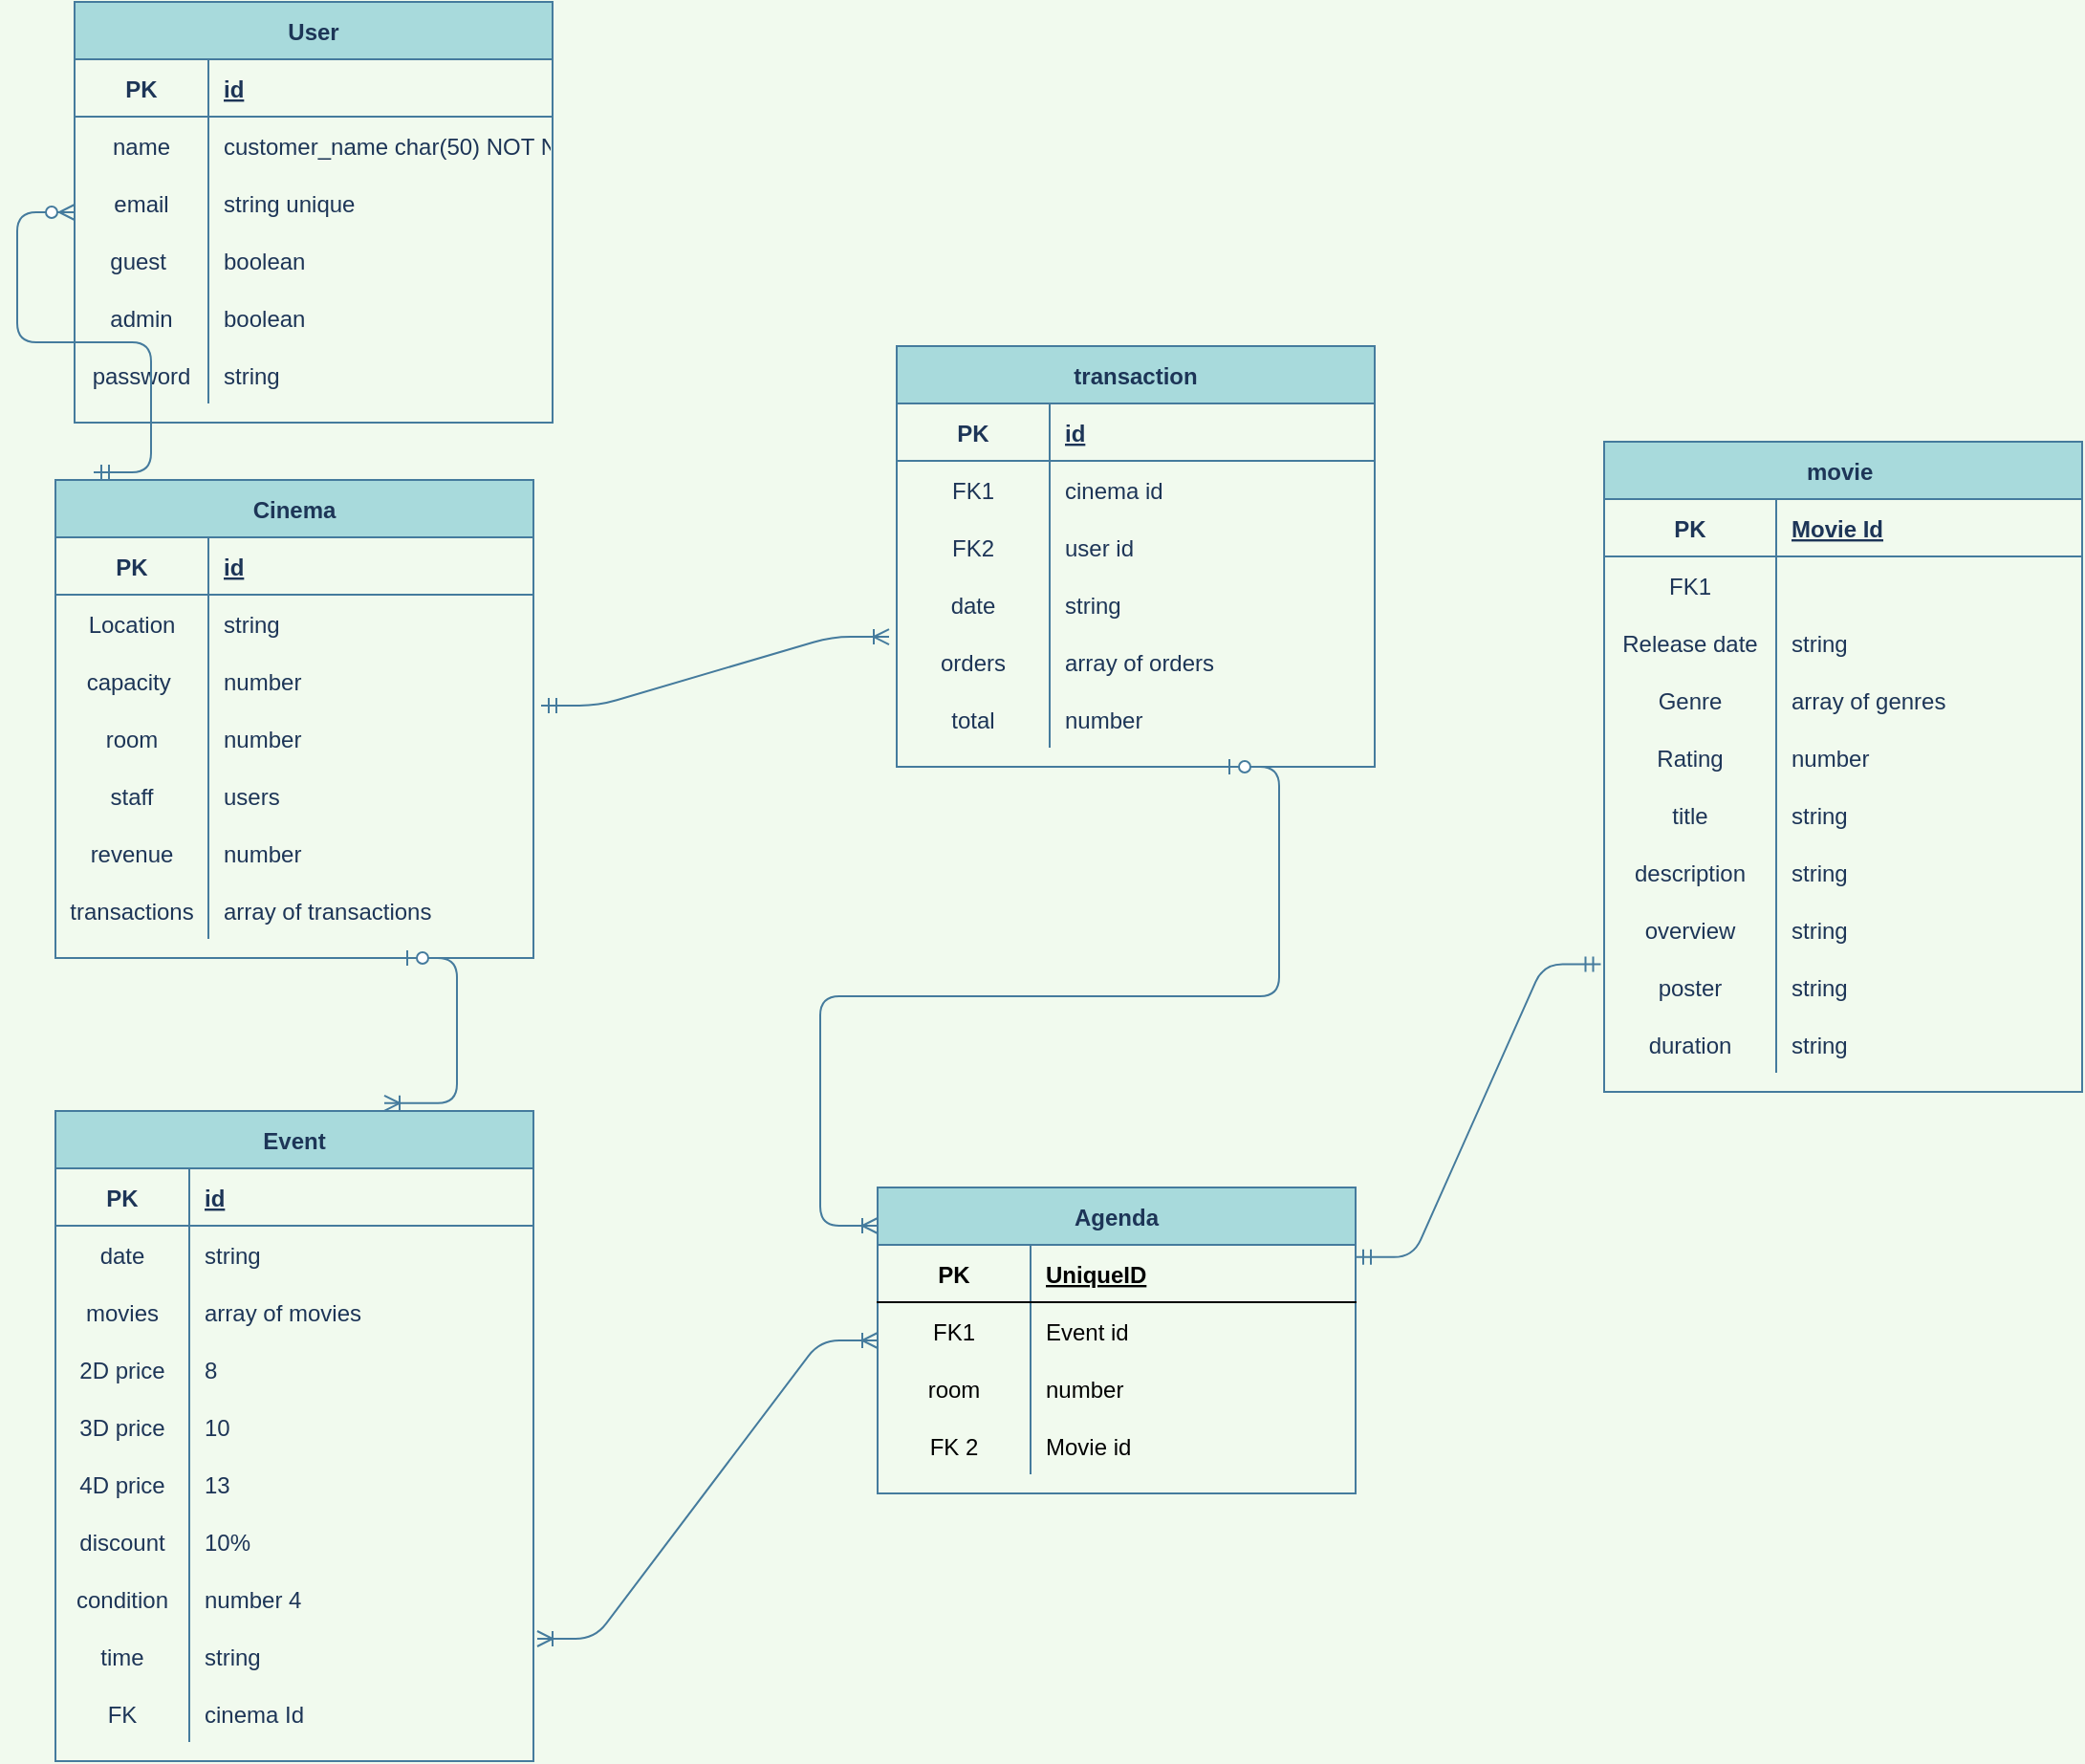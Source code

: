 <mxfile version="15.2.7" type="github" pages="2">
  <diagram id="R2lEEEUBdFMjLlhIrx00" name="Page-1">
    <mxGraphModel dx="932" dy="702" grid="1" gridSize="10" guides="1" tooltips="1" connect="1" arrows="1" fold="1" page="1" pageScale="1" pageWidth="1169" pageHeight="827" background="#F1FAEE" math="0" shadow="0" extFonts="Permanent Marker^https://fonts.googleapis.com/css?family=Permanent+Marker">
      <root>
        <mxCell id="0" />
        <mxCell id="1" parent="0" />
        <mxCell id="C-vyLk0tnHw3VtMMgP7b-2" value="movie " style="shape=table;startSize=30;container=1;collapsible=1;childLayout=tableLayout;fixedRows=1;rowLines=0;fontStyle=1;align=center;resizeLast=1;fillColor=#A8DADC;strokeColor=#457B9D;fontColor=#1D3557;" parent="1" vertex="1">
          <mxGeometry x="880" y="280" width="250" height="340" as="geometry" />
        </mxCell>
        <mxCell id="C-vyLk0tnHw3VtMMgP7b-3" value="" style="shape=partialRectangle;collapsible=0;dropTarget=0;pointerEvents=0;fillColor=none;points=[[0,0.5],[1,0.5]];portConstraint=eastwest;top=0;left=0;right=0;bottom=1;strokeColor=#457B9D;fontColor=#1D3557;" parent="C-vyLk0tnHw3VtMMgP7b-2" vertex="1">
          <mxGeometry y="30" width="250" height="30" as="geometry" />
        </mxCell>
        <mxCell id="C-vyLk0tnHw3VtMMgP7b-4" value="PK" style="shape=partialRectangle;overflow=hidden;connectable=0;fillColor=none;top=0;left=0;bottom=0;right=0;fontStyle=1;strokeColor=#457B9D;fontColor=#1D3557;" parent="C-vyLk0tnHw3VtMMgP7b-3" vertex="1">
          <mxGeometry width="90" height="30" as="geometry" />
        </mxCell>
        <mxCell id="C-vyLk0tnHw3VtMMgP7b-5" value="Movie Id" style="shape=partialRectangle;overflow=hidden;connectable=0;fillColor=none;top=0;left=0;bottom=0;right=0;align=left;spacingLeft=6;fontStyle=5;strokeColor=#457B9D;fontColor=#1D3557;" parent="C-vyLk0tnHw3VtMMgP7b-3" vertex="1">
          <mxGeometry x="90" width="160" height="30" as="geometry" />
        </mxCell>
        <mxCell id="C-vyLk0tnHw3VtMMgP7b-6" value="" style="shape=partialRectangle;collapsible=0;dropTarget=0;pointerEvents=0;fillColor=none;points=[[0,0.5],[1,0.5]];portConstraint=eastwest;top=0;left=0;right=0;bottom=0;strokeColor=#457B9D;fontColor=#1D3557;" parent="C-vyLk0tnHw3VtMMgP7b-2" vertex="1">
          <mxGeometry y="60" width="250" height="30" as="geometry" />
        </mxCell>
        <mxCell id="C-vyLk0tnHw3VtMMgP7b-7" value="FK1" style="shape=partialRectangle;overflow=hidden;connectable=0;fillColor=none;top=0;left=0;bottom=0;right=0;strokeColor=#457B9D;fontColor=#1D3557;" parent="C-vyLk0tnHw3VtMMgP7b-6" vertex="1">
          <mxGeometry width="90" height="30" as="geometry" />
        </mxCell>
        <mxCell id="C-vyLk0tnHw3VtMMgP7b-8" value="" style="shape=partialRectangle;overflow=hidden;connectable=0;fillColor=none;top=0;left=0;bottom=0;right=0;align=left;spacingLeft=6;strokeColor=#457B9D;fontColor=#1D3557;" parent="C-vyLk0tnHw3VtMMgP7b-6" vertex="1">
          <mxGeometry x="90" width="160" height="30" as="geometry" />
        </mxCell>
        <mxCell id="C-vyLk0tnHw3VtMMgP7b-9" value="" style="shape=partialRectangle;collapsible=0;dropTarget=0;pointerEvents=0;fillColor=none;points=[[0,0.5],[1,0.5]];portConstraint=eastwest;top=0;left=0;right=0;bottom=0;strokeColor=#457B9D;fontColor=#1D3557;" parent="C-vyLk0tnHw3VtMMgP7b-2" vertex="1">
          <mxGeometry y="90" width="250" height="30" as="geometry" />
        </mxCell>
        <mxCell id="C-vyLk0tnHw3VtMMgP7b-10" value="Release date" style="shape=partialRectangle;overflow=hidden;connectable=0;fillColor=none;top=0;left=0;bottom=0;right=0;strokeColor=#457B9D;fontColor=#1D3557;" parent="C-vyLk0tnHw3VtMMgP7b-9" vertex="1">
          <mxGeometry width="90" height="30" as="geometry" />
        </mxCell>
        <mxCell id="C-vyLk0tnHw3VtMMgP7b-11" value="string " style="shape=partialRectangle;overflow=hidden;connectable=0;fillColor=none;top=0;left=0;bottom=0;right=0;align=left;spacingLeft=6;strokeColor=#457B9D;fontColor=#1D3557;" parent="C-vyLk0tnHw3VtMMgP7b-9" vertex="1">
          <mxGeometry x="90" width="160" height="30" as="geometry" />
        </mxCell>
        <mxCell id="KycW4tC0qBG2q9IRIVnm-11" value="" style="shape=partialRectangle;collapsible=0;dropTarget=0;pointerEvents=0;fillColor=none;points=[[0,0.5],[1,0.5]];portConstraint=eastwest;top=0;left=0;right=0;bottom=0;strokeColor=#457B9D;fontColor=#1D3557;" parent="C-vyLk0tnHw3VtMMgP7b-2" vertex="1">
          <mxGeometry y="120" width="250" height="30" as="geometry" />
        </mxCell>
        <mxCell id="KycW4tC0qBG2q9IRIVnm-12" value="Genre" style="shape=partialRectangle;overflow=hidden;connectable=0;fillColor=none;top=0;left=0;bottom=0;right=0;strokeColor=#457B9D;fontColor=#1D3557;" parent="KycW4tC0qBG2q9IRIVnm-11" vertex="1">
          <mxGeometry width="90" height="30" as="geometry" />
        </mxCell>
        <mxCell id="KycW4tC0qBG2q9IRIVnm-13" value="array of genres" style="shape=partialRectangle;overflow=hidden;connectable=0;fillColor=none;top=0;left=0;bottom=0;right=0;align=left;spacingLeft=6;strokeColor=#457B9D;fontColor=#1D3557;" parent="KycW4tC0qBG2q9IRIVnm-11" vertex="1">
          <mxGeometry x="90" width="160" height="30" as="geometry" />
        </mxCell>
        <mxCell id="KycW4tC0qBG2q9IRIVnm-27" value="" style="shape=partialRectangle;collapsible=0;dropTarget=0;pointerEvents=0;fillColor=none;points=[[0,0.5],[1,0.5]];portConstraint=eastwest;top=0;left=0;right=0;bottom=0;strokeColor=#457B9D;fontColor=#1D3557;" parent="C-vyLk0tnHw3VtMMgP7b-2" vertex="1">
          <mxGeometry y="150" width="250" height="30" as="geometry" />
        </mxCell>
        <mxCell id="KycW4tC0qBG2q9IRIVnm-28" value="Rating" style="shape=partialRectangle;overflow=hidden;connectable=0;fillColor=none;top=0;left=0;bottom=0;right=0;strokeColor=#457B9D;fontColor=#1D3557;" parent="KycW4tC0qBG2q9IRIVnm-27" vertex="1">
          <mxGeometry width="90" height="30" as="geometry" />
        </mxCell>
        <mxCell id="KycW4tC0qBG2q9IRIVnm-29" value="number" style="shape=partialRectangle;overflow=hidden;connectable=0;fillColor=none;top=0;left=0;bottom=0;right=0;align=left;spacingLeft=6;strokeColor=#457B9D;fontColor=#1D3557;" parent="KycW4tC0qBG2q9IRIVnm-27" vertex="1">
          <mxGeometry x="90" width="160" height="30" as="geometry" />
        </mxCell>
        <mxCell id="KycW4tC0qBG2q9IRIVnm-30" value="" style="shape=partialRectangle;collapsible=0;dropTarget=0;pointerEvents=0;fillColor=none;points=[[0,0.5],[1,0.5]];portConstraint=eastwest;top=0;left=0;right=0;bottom=0;strokeColor=#457B9D;fontColor=#1D3557;" parent="C-vyLk0tnHw3VtMMgP7b-2" vertex="1">
          <mxGeometry y="180" width="250" height="30" as="geometry" />
        </mxCell>
        <mxCell id="KycW4tC0qBG2q9IRIVnm-31" value="title" style="shape=partialRectangle;overflow=hidden;connectable=0;fillColor=none;top=0;left=0;bottom=0;right=0;strokeColor=#457B9D;fontColor=#1D3557;" parent="KycW4tC0qBG2q9IRIVnm-30" vertex="1">
          <mxGeometry width="90" height="30" as="geometry" />
        </mxCell>
        <mxCell id="KycW4tC0qBG2q9IRIVnm-32" value="string" style="shape=partialRectangle;overflow=hidden;connectable=0;fillColor=none;top=0;left=0;bottom=0;right=0;align=left;spacingLeft=6;strokeColor=#457B9D;fontColor=#1D3557;" parent="KycW4tC0qBG2q9IRIVnm-30" vertex="1">
          <mxGeometry x="90" width="160" height="30" as="geometry" />
        </mxCell>
        <mxCell id="KycW4tC0qBG2q9IRIVnm-33" value="" style="shape=partialRectangle;collapsible=0;dropTarget=0;pointerEvents=0;fillColor=none;points=[[0,0.5],[1,0.5]];portConstraint=eastwest;top=0;left=0;right=0;bottom=0;strokeColor=#457B9D;fontColor=#1D3557;" parent="C-vyLk0tnHw3VtMMgP7b-2" vertex="1">
          <mxGeometry y="210" width="250" height="30" as="geometry" />
        </mxCell>
        <mxCell id="KycW4tC0qBG2q9IRIVnm-34" value="description" style="shape=partialRectangle;overflow=hidden;connectable=0;fillColor=none;top=0;left=0;bottom=0;right=0;strokeColor=#457B9D;fontColor=#1D3557;" parent="KycW4tC0qBG2q9IRIVnm-33" vertex="1">
          <mxGeometry width="90" height="30" as="geometry" />
        </mxCell>
        <mxCell id="KycW4tC0qBG2q9IRIVnm-35" value="string" style="shape=partialRectangle;overflow=hidden;connectable=0;fillColor=none;top=0;left=0;bottom=0;right=0;align=left;spacingLeft=6;strokeColor=#457B9D;fontColor=#1D3557;" parent="KycW4tC0qBG2q9IRIVnm-33" vertex="1">
          <mxGeometry x="90" width="160" height="30" as="geometry" />
        </mxCell>
        <mxCell id="KycW4tC0qBG2q9IRIVnm-36" value="" style="shape=partialRectangle;collapsible=0;dropTarget=0;pointerEvents=0;fillColor=none;points=[[0,0.5],[1,0.5]];portConstraint=eastwest;top=0;left=0;right=0;bottom=0;strokeColor=#457B9D;fontColor=#1D3557;" parent="C-vyLk0tnHw3VtMMgP7b-2" vertex="1">
          <mxGeometry y="240" width="250" height="30" as="geometry" />
        </mxCell>
        <mxCell id="KycW4tC0qBG2q9IRIVnm-37" value="overview" style="shape=partialRectangle;overflow=hidden;connectable=0;fillColor=none;top=0;left=0;bottom=0;right=0;strokeColor=#457B9D;fontColor=#1D3557;" parent="KycW4tC0qBG2q9IRIVnm-36" vertex="1">
          <mxGeometry width="90" height="30" as="geometry" />
        </mxCell>
        <mxCell id="KycW4tC0qBG2q9IRIVnm-38" value="string" style="shape=partialRectangle;overflow=hidden;connectable=0;fillColor=none;top=0;left=0;bottom=0;right=0;align=left;spacingLeft=6;strokeColor=#457B9D;fontColor=#1D3557;" parent="KycW4tC0qBG2q9IRIVnm-36" vertex="1">
          <mxGeometry x="90" width="160" height="30" as="geometry" />
        </mxCell>
        <mxCell id="KycW4tC0qBG2q9IRIVnm-39" value="" style="shape=partialRectangle;collapsible=0;dropTarget=0;pointerEvents=0;fillColor=none;points=[[0,0.5],[1,0.5]];portConstraint=eastwest;top=0;left=0;right=0;bottom=0;strokeColor=#457B9D;fontColor=#1D3557;" parent="C-vyLk0tnHw3VtMMgP7b-2" vertex="1">
          <mxGeometry y="270" width="250" height="30" as="geometry" />
        </mxCell>
        <mxCell id="KycW4tC0qBG2q9IRIVnm-40" value="poster" style="shape=partialRectangle;overflow=hidden;connectable=0;fillColor=none;top=0;left=0;bottom=0;right=0;strokeColor=#457B9D;fontColor=#1D3557;" parent="KycW4tC0qBG2q9IRIVnm-39" vertex="1">
          <mxGeometry width="90" height="30" as="geometry" />
        </mxCell>
        <mxCell id="KycW4tC0qBG2q9IRIVnm-41" value="string" style="shape=partialRectangle;overflow=hidden;connectable=0;fillColor=none;top=0;left=0;bottom=0;right=0;align=left;spacingLeft=6;strokeColor=#457B9D;fontColor=#1D3557;" parent="KycW4tC0qBG2q9IRIVnm-39" vertex="1">
          <mxGeometry x="90" width="160" height="30" as="geometry" />
        </mxCell>
        <mxCell id="KycW4tC0qBG2q9IRIVnm-101" value="" style="shape=partialRectangle;collapsible=0;dropTarget=0;pointerEvents=0;fillColor=none;points=[[0,0.5],[1,0.5]];portConstraint=eastwest;top=0;left=0;right=0;bottom=0;strokeColor=#457B9D;fontColor=#1D3557;" parent="C-vyLk0tnHw3VtMMgP7b-2" vertex="1">
          <mxGeometry y="300" width="250" height="30" as="geometry" />
        </mxCell>
        <mxCell id="KycW4tC0qBG2q9IRIVnm-102" value="duration" style="shape=partialRectangle;overflow=hidden;connectable=0;fillColor=none;top=0;left=0;bottom=0;right=0;strokeColor=#457B9D;fontColor=#1D3557;" parent="KycW4tC0qBG2q9IRIVnm-101" vertex="1">
          <mxGeometry width="90" height="30" as="geometry" />
        </mxCell>
        <mxCell id="KycW4tC0qBG2q9IRIVnm-103" value="string" style="shape=partialRectangle;overflow=hidden;connectable=0;fillColor=none;top=0;left=0;bottom=0;right=0;align=left;spacingLeft=6;strokeColor=#457B9D;fontColor=#1D3557;" parent="KycW4tC0qBG2q9IRIVnm-101" vertex="1">
          <mxGeometry x="90" width="160" height="30" as="geometry" />
        </mxCell>
        <mxCell id="C-vyLk0tnHw3VtMMgP7b-13" value="transaction" style="shape=table;startSize=30;container=1;collapsible=1;childLayout=tableLayout;fixedRows=1;rowLines=0;fontStyle=1;align=center;resizeLast=1;fillColor=#A8DADC;strokeColor=#457B9D;fontColor=#1D3557;" parent="1" vertex="1">
          <mxGeometry x="510" y="230" width="250" height="220" as="geometry" />
        </mxCell>
        <mxCell id="C-vyLk0tnHw3VtMMgP7b-14" value="" style="shape=partialRectangle;collapsible=0;dropTarget=0;pointerEvents=0;fillColor=none;points=[[0,0.5],[1,0.5]];portConstraint=eastwest;top=0;left=0;right=0;bottom=1;strokeColor=#457B9D;fontColor=#1D3557;" parent="C-vyLk0tnHw3VtMMgP7b-13" vertex="1">
          <mxGeometry y="30" width="250" height="30" as="geometry" />
        </mxCell>
        <mxCell id="C-vyLk0tnHw3VtMMgP7b-15" value="PK" style="shape=partialRectangle;overflow=hidden;connectable=0;fillColor=none;top=0;left=0;bottom=0;right=0;fontStyle=1;strokeColor=#457B9D;fontColor=#1D3557;" parent="C-vyLk0tnHw3VtMMgP7b-14" vertex="1">
          <mxGeometry width="80" height="30" as="geometry" />
        </mxCell>
        <mxCell id="C-vyLk0tnHw3VtMMgP7b-16" value="id" style="shape=partialRectangle;overflow=hidden;connectable=0;fillColor=none;top=0;left=0;bottom=0;right=0;align=left;spacingLeft=6;fontStyle=5;strokeColor=#457B9D;fontColor=#1D3557;" parent="C-vyLk0tnHw3VtMMgP7b-14" vertex="1">
          <mxGeometry x="80" width="170" height="30" as="geometry" />
        </mxCell>
        <mxCell id="C-vyLk0tnHw3VtMMgP7b-17" value="" style="shape=partialRectangle;collapsible=0;dropTarget=0;pointerEvents=0;fillColor=none;points=[[0,0.5],[1,0.5]];portConstraint=eastwest;top=0;left=0;right=0;bottom=0;strokeColor=#457B9D;fontColor=#1D3557;" parent="C-vyLk0tnHw3VtMMgP7b-13" vertex="1">
          <mxGeometry y="60" width="250" height="30" as="geometry" />
        </mxCell>
        <mxCell id="C-vyLk0tnHw3VtMMgP7b-18" value="FK1" style="shape=partialRectangle;overflow=hidden;connectable=0;fillColor=none;top=0;left=0;bottom=0;right=0;strokeColor=#457B9D;fontColor=#1D3557;" parent="C-vyLk0tnHw3VtMMgP7b-17" vertex="1">
          <mxGeometry width="80" height="30" as="geometry" />
        </mxCell>
        <mxCell id="C-vyLk0tnHw3VtMMgP7b-19" value="cinema id " style="shape=partialRectangle;overflow=hidden;connectable=0;fillColor=none;top=0;left=0;bottom=0;right=0;align=left;spacingLeft=6;strokeColor=#457B9D;fontColor=#1D3557;" parent="C-vyLk0tnHw3VtMMgP7b-17" vertex="1">
          <mxGeometry x="80" width="170" height="30" as="geometry" />
        </mxCell>
        <mxCell id="C-vyLk0tnHw3VtMMgP7b-20" value="" style="shape=partialRectangle;collapsible=0;dropTarget=0;pointerEvents=0;fillColor=none;points=[[0,0.5],[1,0.5]];portConstraint=eastwest;top=0;left=0;right=0;bottom=0;strokeColor=#457B9D;fontColor=#1D3557;" parent="C-vyLk0tnHw3VtMMgP7b-13" vertex="1">
          <mxGeometry y="90" width="250" height="30" as="geometry" />
        </mxCell>
        <mxCell id="C-vyLk0tnHw3VtMMgP7b-21" value="FK2" style="shape=partialRectangle;overflow=hidden;connectable=0;fillColor=none;top=0;left=0;bottom=0;right=0;strokeColor=#457B9D;fontColor=#1D3557;" parent="C-vyLk0tnHw3VtMMgP7b-20" vertex="1">
          <mxGeometry width="80" height="30" as="geometry" />
        </mxCell>
        <mxCell id="C-vyLk0tnHw3VtMMgP7b-22" value="user id " style="shape=partialRectangle;overflow=hidden;connectable=0;fillColor=none;top=0;left=0;bottom=0;right=0;align=left;spacingLeft=6;strokeColor=#457B9D;fontColor=#1D3557;" parent="C-vyLk0tnHw3VtMMgP7b-20" vertex="1">
          <mxGeometry x="80" width="170" height="30" as="geometry" />
        </mxCell>
        <mxCell id="KycW4tC0qBG2q9IRIVnm-60" value="" style="shape=partialRectangle;collapsible=0;dropTarget=0;pointerEvents=0;fillColor=none;points=[[0,0.5],[1,0.5]];portConstraint=eastwest;top=0;left=0;right=0;bottom=0;strokeColor=#457B9D;fontColor=#1D3557;" parent="C-vyLk0tnHw3VtMMgP7b-13" vertex="1">
          <mxGeometry y="120" width="250" height="30" as="geometry" />
        </mxCell>
        <mxCell id="KycW4tC0qBG2q9IRIVnm-61" value="date" style="shape=partialRectangle;overflow=hidden;connectable=0;fillColor=none;top=0;left=0;bottom=0;right=0;strokeColor=#457B9D;fontColor=#1D3557;" parent="KycW4tC0qBG2q9IRIVnm-60" vertex="1">
          <mxGeometry width="80" height="30" as="geometry" />
        </mxCell>
        <mxCell id="KycW4tC0qBG2q9IRIVnm-62" value="string" style="shape=partialRectangle;overflow=hidden;connectable=0;fillColor=none;top=0;left=0;bottom=0;right=0;align=left;spacingLeft=6;strokeColor=#457B9D;fontColor=#1D3557;" parent="KycW4tC0qBG2q9IRIVnm-60" vertex="1">
          <mxGeometry x="80" width="170" height="30" as="geometry" />
        </mxCell>
        <mxCell id="KycW4tC0qBG2q9IRIVnm-95" value="" style="shape=partialRectangle;collapsible=0;dropTarget=0;pointerEvents=0;fillColor=none;points=[[0,0.5],[1,0.5]];portConstraint=eastwest;top=0;left=0;right=0;bottom=0;strokeColor=#457B9D;fontColor=#1D3557;" parent="C-vyLk0tnHw3VtMMgP7b-13" vertex="1">
          <mxGeometry y="150" width="250" height="30" as="geometry" />
        </mxCell>
        <mxCell id="KycW4tC0qBG2q9IRIVnm-96" value="orders" style="shape=partialRectangle;overflow=hidden;connectable=0;fillColor=none;top=0;left=0;bottom=0;right=0;strokeColor=#457B9D;fontColor=#1D3557;" parent="KycW4tC0qBG2q9IRIVnm-95" vertex="1">
          <mxGeometry width="80" height="30" as="geometry" />
        </mxCell>
        <mxCell id="KycW4tC0qBG2q9IRIVnm-97" value="array of orders" style="shape=partialRectangle;overflow=hidden;connectable=0;fillColor=none;top=0;left=0;bottom=0;right=0;align=left;spacingLeft=6;strokeColor=#457B9D;fontColor=#1D3557;" parent="KycW4tC0qBG2q9IRIVnm-95" vertex="1">
          <mxGeometry x="80" width="170" height="30" as="geometry" />
        </mxCell>
        <mxCell id="KycW4tC0qBG2q9IRIVnm-98" value="" style="shape=partialRectangle;collapsible=0;dropTarget=0;pointerEvents=0;fillColor=none;points=[[0,0.5],[1,0.5]];portConstraint=eastwest;top=0;left=0;right=0;bottom=0;strokeColor=#457B9D;fontColor=#1D3557;" parent="C-vyLk0tnHw3VtMMgP7b-13" vertex="1">
          <mxGeometry y="180" width="250" height="30" as="geometry" />
        </mxCell>
        <mxCell id="KycW4tC0qBG2q9IRIVnm-99" value="total" style="shape=partialRectangle;overflow=hidden;connectable=0;fillColor=none;top=0;left=0;bottom=0;right=0;strokeColor=#457B9D;fontColor=#1D3557;" parent="KycW4tC0qBG2q9IRIVnm-98" vertex="1">
          <mxGeometry width="80" height="30" as="geometry" />
        </mxCell>
        <mxCell id="KycW4tC0qBG2q9IRIVnm-100" value="number" style="shape=partialRectangle;overflow=hidden;connectable=0;fillColor=none;top=0;left=0;bottom=0;right=0;align=left;spacingLeft=6;strokeColor=#457B9D;fontColor=#1D3557;" parent="KycW4tC0qBG2q9IRIVnm-98" vertex="1">
          <mxGeometry x="80" width="170" height="30" as="geometry" />
        </mxCell>
        <mxCell id="C-vyLk0tnHw3VtMMgP7b-23" value="User" style="shape=table;startSize=30;container=1;collapsible=1;childLayout=tableLayout;fixedRows=1;rowLines=0;fontStyle=1;align=center;resizeLast=1;fillColor=#A8DADC;strokeColor=#457B9D;fontColor=#1D3557;" parent="1" vertex="1">
          <mxGeometry x="80" y="50" width="250" height="220" as="geometry" />
        </mxCell>
        <mxCell id="C-vyLk0tnHw3VtMMgP7b-24" value="" style="shape=partialRectangle;collapsible=0;dropTarget=0;pointerEvents=0;fillColor=none;points=[[0,0.5],[1,0.5]];portConstraint=eastwest;top=0;left=0;right=0;bottom=1;strokeColor=#457B9D;fontColor=#1D3557;" parent="C-vyLk0tnHw3VtMMgP7b-23" vertex="1">
          <mxGeometry y="30" width="250" height="30" as="geometry" />
        </mxCell>
        <mxCell id="C-vyLk0tnHw3VtMMgP7b-25" value="PK" style="shape=partialRectangle;overflow=hidden;connectable=0;fillColor=none;top=0;left=0;bottom=0;right=0;fontStyle=1;strokeColor=#457B9D;fontColor=#1D3557;" parent="C-vyLk0tnHw3VtMMgP7b-24" vertex="1">
          <mxGeometry width="70" height="30" as="geometry" />
        </mxCell>
        <mxCell id="C-vyLk0tnHw3VtMMgP7b-26" value="id" style="shape=partialRectangle;overflow=hidden;connectable=0;fillColor=none;top=0;left=0;bottom=0;right=0;align=left;spacingLeft=6;fontStyle=5;strokeColor=#457B9D;fontColor=#1D3557;" parent="C-vyLk0tnHw3VtMMgP7b-24" vertex="1">
          <mxGeometry x="70" width="180" height="30" as="geometry" />
        </mxCell>
        <mxCell id="C-vyLk0tnHw3VtMMgP7b-27" value="" style="shape=partialRectangle;collapsible=0;dropTarget=0;pointerEvents=0;fillColor=none;points=[[0,0.5],[1,0.5]];portConstraint=eastwest;top=0;left=0;right=0;bottom=0;strokeColor=#457B9D;fontColor=#1D3557;" parent="C-vyLk0tnHw3VtMMgP7b-23" vertex="1">
          <mxGeometry y="60" width="250" height="30" as="geometry" />
        </mxCell>
        <mxCell id="C-vyLk0tnHw3VtMMgP7b-28" value="name" style="shape=partialRectangle;overflow=hidden;connectable=0;fillColor=none;top=0;left=0;bottom=0;right=0;strokeColor=#457B9D;fontColor=#1D3557;" parent="C-vyLk0tnHw3VtMMgP7b-27" vertex="1">
          <mxGeometry width="70" height="30" as="geometry" />
        </mxCell>
        <mxCell id="C-vyLk0tnHw3VtMMgP7b-29" value="customer_name char(50) NOT NULL" style="shape=partialRectangle;overflow=hidden;connectable=0;fillColor=none;top=0;left=0;bottom=0;right=0;align=left;spacingLeft=6;strokeColor=#457B9D;fontColor=#1D3557;" parent="C-vyLk0tnHw3VtMMgP7b-27" vertex="1">
          <mxGeometry x="70" width="180" height="30" as="geometry" />
        </mxCell>
        <mxCell id="KycW4tC0qBG2q9IRIVnm-5" value="" style="shape=partialRectangle;collapsible=0;dropTarget=0;pointerEvents=0;fillColor=none;points=[[0,0.5],[1,0.5]];portConstraint=eastwest;top=0;left=0;right=0;bottom=0;strokeColor=#457B9D;fontColor=#1D3557;" parent="C-vyLk0tnHw3VtMMgP7b-23" vertex="1">
          <mxGeometry y="90" width="250" height="30" as="geometry" />
        </mxCell>
        <mxCell id="KycW4tC0qBG2q9IRIVnm-6" value="email" style="shape=partialRectangle;overflow=hidden;connectable=0;fillColor=none;top=0;left=0;bottom=0;right=0;strokeColor=#457B9D;fontColor=#1D3557;" parent="KycW4tC0qBG2q9IRIVnm-5" vertex="1">
          <mxGeometry width="70" height="30" as="geometry" />
        </mxCell>
        <mxCell id="KycW4tC0qBG2q9IRIVnm-7" value="string unique" style="shape=partialRectangle;overflow=hidden;connectable=0;fillColor=none;top=0;left=0;bottom=0;right=0;align=left;spacingLeft=6;strokeColor=#457B9D;fontColor=#1D3557;" parent="KycW4tC0qBG2q9IRIVnm-5" vertex="1">
          <mxGeometry x="70" width="180" height="30" as="geometry" />
        </mxCell>
        <mxCell id="KycW4tC0qBG2q9IRIVnm-8" value="" style="shape=partialRectangle;collapsible=0;dropTarget=0;pointerEvents=0;fillColor=none;points=[[0,0.5],[1,0.5]];portConstraint=eastwest;top=0;left=0;right=0;bottom=0;strokeColor=#457B9D;fontColor=#1D3557;" parent="C-vyLk0tnHw3VtMMgP7b-23" vertex="1">
          <mxGeometry y="120" width="250" height="30" as="geometry" />
        </mxCell>
        <mxCell id="KycW4tC0qBG2q9IRIVnm-9" value="guest " style="shape=partialRectangle;overflow=hidden;connectable=0;fillColor=none;top=0;left=0;bottom=0;right=0;strokeColor=#457B9D;fontColor=#1D3557;" parent="KycW4tC0qBG2q9IRIVnm-8" vertex="1">
          <mxGeometry width="70" height="30" as="geometry" />
        </mxCell>
        <mxCell id="KycW4tC0qBG2q9IRIVnm-10" value="boolean" style="shape=partialRectangle;overflow=hidden;connectable=0;fillColor=none;top=0;left=0;bottom=0;right=0;align=left;spacingLeft=6;strokeColor=#457B9D;fontColor=#1D3557;" parent="KycW4tC0qBG2q9IRIVnm-8" vertex="1">
          <mxGeometry x="70" width="180" height="30" as="geometry" />
        </mxCell>
        <mxCell id="KycW4tC0qBG2q9IRIVnm-54" value="" style="shape=partialRectangle;collapsible=0;dropTarget=0;pointerEvents=0;fillColor=none;points=[[0,0.5],[1,0.5]];portConstraint=eastwest;top=0;left=0;right=0;bottom=0;strokeColor=#457B9D;fontColor=#1D3557;" parent="C-vyLk0tnHw3VtMMgP7b-23" vertex="1">
          <mxGeometry y="150" width="250" height="30" as="geometry" />
        </mxCell>
        <mxCell id="KycW4tC0qBG2q9IRIVnm-55" value="admin" style="shape=partialRectangle;overflow=hidden;connectable=0;fillColor=none;top=0;left=0;bottom=0;right=0;strokeColor=#457B9D;fontColor=#1D3557;" parent="KycW4tC0qBG2q9IRIVnm-54" vertex="1">
          <mxGeometry width="70" height="30" as="geometry" />
        </mxCell>
        <mxCell id="KycW4tC0qBG2q9IRIVnm-56" value="boolean" style="shape=partialRectangle;overflow=hidden;connectable=0;fillColor=none;top=0;left=0;bottom=0;right=0;align=left;spacingLeft=6;strokeColor=#457B9D;fontColor=#1D3557;" parent="KycW4tC0qBG2q9IRIVnm-54" vertex="1">
          <mxGeometry x="70" width="180" height="30" as="geometry" />
        </mxCell>
        <mxCell id="KycW4tC0qBG2q9IRIVnm-57" value="" style="shape=partialRectangle;collapsible=0;dropTarget=0;pointerEvents=0;fillColor=none;points=[[0,0.5],[1,0.5]];portConstraint=eastwest;top=0;left=0;right=0;bottom=0;strokeColor=#457B9D;fontColor=#1D3557;" parent="C-vyLk0tnHw3VtMMgP7b-23" vertex="1">
          <mxGeometry y="180" width="250" height="30" as="geometry" />
        </mxCell>
        <mxCell id="KycW4tC0qBG2q9IRIVnm-58" value="password" style="shape=partialRectangle;overflow=hidden;connectable=0;fillColor=none;top=0;left=0;bottom=0;right=0;strokeColor=#457B9D;fontColor=#1D3557;" parent="KycW4tC0qBG2q9IRIVnm-57" vertex="1">
          <mxGeometry width="70" height="30" as="geometry" />
        </mxCell>
        <mxCell id="KycW4tC0qBG2q9IRIVnm-59" value="string" style="shape=partialRectangle;overflow=hidden;connectable=0;fillColor=none;top=0;left=0;bottom=0;right=0;align=left;spacingLeft=6;strokeColor=#457B9D;fontColor=#1D3557;" parent="KycW4tC0qBG2q9IRIVnm-57" vertex="1">
          <mxGeometry x="70" width="180" height="30" as="geometry" />
        </mxCell>
        <mxCell id="KycW4tC0qBG2q9IRIVnm-14" value="Event" style="shape=table;startSize=30;container=1;collapsible=1;childLayout=tableLayout;fixedRows=1;rowLines=0;fontStyle=1;align=center;resizeLast=1;fillColor=#A8DADC;strokeColor=#457B9D;fontColor=#1D3557;" parent="1" vertex="1">
          <mxGeometry x="70" y="630" width="250" height="340" as="geometry" />
        </mxCell>
        <mxCell id="KycW4tC0qBG2q9IRIVnm-15" value="" style="shape=partialRectangle;collapsible=0;dropTarget=0;pointerEvents=0;fillColor=none;points=[[0,0.5],[1,0.5]];portConstraint=eastwest;top=0;left=0;right=0;bottom=1;strokeColor=#457B9D;fontColor=#1D3557;" parent="KycW4tC0qBG2q9IRIVnm-14" vertex="1">
          <mxGeometry y="30" width="250" height="30" as="geometry" />
        </mxCell>
        <mxCell id="KycW4tC0qBG2q9IRIVnm-16" value="PK" style="shape=partialRectangle;overflow=hidden;connectable=0;fillColor=none;top=0;left=0;bottom=0;right=0;fontStyle=1;strokeColor=#457B9D;fontColor=#1D3557;" parent="KycW4tC0qBG2q9IRIVnm-15" vertex="1">
          <mxGeometry width="70" height="30" as="geometry" />
        </mxCell>
        <mxCell id="KycW4tC0qBG2q9IRIVnm-17" value="id" style="shape=partialRectangle;overflow=hidden;connectable=0;fillColor=none;top=0;left=0;bottom=0;right=0;align=left;spacingLeft=6;fontStyle=5;strokeColor=#457B9D;fontColor=#1D3557;" parent="KycW4tC0qBG2q9IRIVnm-15" vertex="1">
          <mxGeometry x="70" width="180" height="30" as="geometry" />
        </mxCell>
        <mxCell id="KycW4tC0qBG2q9IRIVnm-18" value="" style="shape=partialRectangle;collapsible=0;dropTarget=0;pointerEvents=0;fillColor=none;points=[[0,0.5],[1,0.5]];portConstraint=eastwest;top=0;left=0;right=0;bottom=0;strokeColor=#457B9D;fontColor=#1D3557;" parent="KycW4tC0qBG2q9IRIVnm-14" vertex="1">
          <mxGeometry y="60" width="250" height="30" as="geometry" />
        </mxCell>
        <mxCell id="KycW4tC0qBG2q9IRIVnm-19" value="date" style="shape=partialRectangle;overflow=hidden;connectable=0;fillColor=none;top=0;left=0;bottom=0;right=0;strokeColor=#457B9D;fontColor=#1D3557;" parent="KycW4tC0qBG2q9IRIVnm-18" vertex="1">
          <mxGeometry width="70" height="30" as="geometry" />
        </mxCell>
        <mxCell id="KycW4tC0qBG2q9IRIVnm-20" value="string" style="shape=partialRectangle;overflow=hidden;connectable=0;fillColor=none;top=0;left=0;bottom=0;right=0;align=left;spacingLeft=6;strokeColor=#457B9D;fontColor=#1D3557;" parent="KycW4tC0qBG2q9IRIVnm-18" vertex="1">
          <mxGeometry x="70" width="180" height="30" as="geometry" />
        </mxCell>
        <mxCell id="KycW4tC0qBG2q9IRIVnm-21" value="" style="shape=partialRectangle;collapsible=0;dropTarget=0;pointerEvents=0;fillColor=none;points=[[0,0.5],[1,0.5]];portConstraint=eastwest;top=0;left=0;right=0;bottom=0;strokeColor=#457B9D;fontColor=#1D3557;" parent="KycW4tC0qBG2q9IRIVnm-14" vertex="1">
          <mxGeometry y="90" width="250" height="30" as="geometry" />
        </mxCell>
        <mxCell id="KycW4tC0qBG2q9IRIVnm-22" value="movies" style="shape=partialRectangle;overflow=hidden;connectable=0;fillColor=none;top=0;left=0;bottom=0;right=0;strokeColor=#457B9D;fontColor=#1D3557;" parent="KycW4tC0qBG2q9IRIVnm-21" vertex="1">
          <mxGeometry width="70" height="30" as="geometry" />
        </mxCell>
        <mxCell id="KycW4tC0qBG2q9IRIVnm-23" value="array of movies" style="shape=partialRectangle;overflow=hidden;connectable=0;fillColor=none;top=0;left=0;bottom=0;right=0;align=left;spacingLeft=6;strokeColor=#457B9D;fontColor=#1D3557;" parent="KycW4tC0qBG2q9IRIVnm-21" vertex="1">
          <mxGeometry x="70" width="180" height="30" as="geometry" />
        </mxCell>
        <mxCell id="KycW4tC0qBG2q9IRIVnm-24" value="" style="shape=partialRectangle;collapsible=0;dropTarget=0;pointerEvents=0;fillColor=none;points=[[0,0.5],[1,0.5]];portConstraint=eastwest;top=0;left=0;right=0;bottom=0;strokeColor=#457B9D;fontColor=#1D3557;" parent="KycW4tC0qBG2q9IRIVnm-14" vertex="1">
          <mxGeometry y="120" width="250" height="30" as="geometry" />
        </mxCell>
        <mxCell id="KycW4tC0qBG2q9IRIVnm-25" value="2D price" style="shape=partialRectangle;overflow=hidden;connectable=0;fillColor=none;top=0;left=0;bottom=0;right=0;strokeColor=#457B9D;fontColor=#1D3557;" parent="KycW4tC0qBG2q9IRIVnm-24" vertex="1">
          <mxGeometry width="70" height="30" as="geometry" />
        </mxCell>
        <mxCell id="KycW4tC0qBG2q9IRIVnm-26" value="8" style="shape=partialRectangle;overflow=hidden;connectable=0;fillColor=none;top=0;left=0;bottom=0;right=0;align=left;spacingLeft=6;strokeColor=#457B9D;fontColor=#1D3557;" parent="KycW4tC0qBG2q9IRIVnm-24" vertex="1">
          <mxGeometry x="70" width="180" height="30" as="geometry" />
        </mxCell>
        <mxCell id="KycW4tC0qBG2q9IRIVnm-42" value="" style="shape=partialRectangle;collapsible=0;dropTarget=0;pointerEvents=0;fillColor=none;points=[[0,0.5],[1,0.5]];portConstraint=eastwest;top=0;left=0;right=0;bottom=0;strokeColor=#457B9D;fontColor=#1D3557;" parent="KycW4tC0qBG2q9IRIVnm-14" vertex="1">
          <mxGeometry y="150" width="250" height="30" as="geometry" />
        </mxCell>
        <mxCell id="KycW4tC0qBG2q9IRIVnm-43" value="3D price" style="shape=partialRectangle;overflow=hidden;connectable=0;fillColor=none;top=0;left=0;bottom=0;right=0;strokeColor=#457B9D;fontColor=#1D3557;" parent="KycW4tC0qBG2q9IRIVnm-42" vertex="1">
          <mxGeometry width="70" height="30" as="geometry" />
        </mxCell>
        <mxCell id="KycW4tC0qBG2q9IRIVnm-44" value="10" style="shape=partialRectangle;overflow=hidden;connectable=0;fillColor=none;top=0;left=0;bottom=0;right=0;align=left;spacingLeft=6;strokeColor=#457B9D;fontColor=#1D3557;" parent="KycW4tC0qBG2q9IRIVnm-42" vertex="1">
          <mxGeometry x="70" width="180" height="30" as="geometry" />
        </mxCell>
        <mxCell id="KycW4tC0qBG2q9IRIVnm-45" value="" style="shape=partialRectangle;collapsible=0;dropTarget=0;pointerEvents=0;fillColor=none;points=[[0,0.5],[1,0.5]];portConstraint=eastwest;top=0;left=0;right=0;bottom=0;strokeColor=#457B9D;fontColor=#1D3557;" parent="KycW4tC0qBG2q9IRIVnm-14" vertex="1">
          <mxGeometry y="180" width="250" height="30" as="geometry" />
        </mxCell>
        <mxCell id="KycW4tC0qBG2q9IRIVnm-46" value="4D price" style="shape=partialRectangle;overflow=hidden;connectable=0;fillColor=none;top=0;left=0;bottom=0;right=0;strokeColor=#457B9D;fontColor=#1D3557;" parent="KycW4tC0qBG2q9IRIVnm-45" vertex="1">
          <mxGeometry width="70" height="30" as="geometry" />
        </mxCell>
        <mxCell id="KycW4tC0qBG2q9IRIVnm-47" value="13" style="shape=partialRectangle;overflow=hidden;connectable=0;fillColor=none;top=0;left=0;bottom=0;right=0;align=left;spacingLeft=6;strokeColor=#457B9D;fontColor=#1D3557;" parent="KycW4tC0qBG2q9IRIVnm-45" vertex="1">
          <mxGeometry x="70" width="180" height="30" as="geometry" />
        </mxCell>
        <mxCell id="KycW4tC0qBG2q9IRIVnm-48" value="" style="shape=partialRectangle;collapsible=0;dropTarget=0;pointerEvents=0;fillColor=none;points=[[0,0.5],[1,0.5]];portConstraint=eastwest;top=0;left=0;right=0;bottom=0;strokeColor=#457B9D;fontColor=#1D3557;" parent="KycW4tC0qBG2q9IRIVnm-14" vertex="1">
          <mxGeometry y="210" width="250" height="30" as="geometry" />
        </mxCell>
        <mxCell id="KycW4tC0qBG2q9IRIVnm-49" value="discount" style="shape=partialRectangle;overflow=hidden;connectable=0;fillColor=none;top=0;left=0;bottom=0;right=0;strokeColor=#457B9D;fontColor=#1D3557;" parent="KycW4tC0qBG2q9IRIVnm-48" vertex="1">
          <mxGeometry width="70" height="30" as="geometry" />
        </mxCell>
        <mxCell id="KycW4tC0qBG2q9IRIVnm-50" value="10%" style="shape=partialRectangle;overflow=hidden;connectable=0;fillColor=none;top=0;left=0;bottom=0;right=0;align=left;spacingLeft=6;strokeColor=#457B9D;fontColor=#1D3557;" parent="KycW4tC0qBG2q9IRIVnm-48" vertex="1">
          <mxGeometry x="70" width="180" height="30" as="geometry" />
        </mxCell>
        <mxCell id="KycW4tC0qBG2q9IRIVnm-51" value="" style="shape=partialRectangle;collapsible=0;dropTarget=0;pointerEvents=0;fillColor=none;points=[[0,0.5],[1,0.5]];portConstraint=eastwest;top=0;left=0;right=0;bottom=0;strokeColor=#457B9D;fontColor=#1D3557;" parent="KycW4tC0qBG2q9IRIVnm-14" vertex="1">
          <mxGeometry y="240" width="250" height="30" as="geometry" />
        </mxCell>
        <mxCell id="KycW4tC0qBG2q9IRIVnm-52" value="condition" style="shape=partialRectangle;overflow=hidden;connectable=0;fillColor=none;top=0;left=0;bottom=0;right=0;strokeColor=#457B9D;fontColor=#1D3557;" parent="KycW4tC0qBG2q9IRIVnm-51" vertex="1">
          <mxGeometry width="70" height="30" as="geometry" />
        </mxCell>
        <mxCell id="KycW4tC0qBG2q9IRIVnm-53" value="number 4" style="shape=partialRectangle;overflow=hidden;connectable=0;fillColor=none;top=0;left=0;bottom=0;right=0;align=left;spacingLeft=6;strokeColor=#457B9D;fontColor=#1D3557;" parent="KycW4tC0qBG2q9IRIVnm-51" vertex="1">
          <mxGeometry x="70" width="180" height="30" as="geometry" />
        </mxCell>
        <mxCell id="KycW4tC0qBG2q9IRIVnm-63" value="" style="shape=partialRectangle;collapsible=0;dropTarget=0;pointerEvents=0;fillColor=none;points=[[0,0.5],[1,0.5]];portConstraint=eastwest;top=0;left=0;right=0;bottom=0;strokeColor=#457B9D;fontColor=#1D3557;" parent="KycW4tC0qBG2q9IRIVnm-14" vertex="1">
          <mxGeometry y="270" width="250" height="30" as="geometry" />
        </mxCell>
        <mxCell id="KycW4tC0qBG2q9IRIVnm-64" value="time" style="shape=partialRectangle;overflow=hidden;connectable=0;fillColor=none;top=0;left=0;bottom=0;right=0;strokeColor=#457B9D;fontColor=#1D3557;" parent="KycW4tC0qBG2q9IRIVnm-63" vertex="1">
          <mxGeometry width="70" height="30" as="geometry" />
        </mxCell>
        <mxCell id="KycW4tC0qBG2q9IRIVnm-65" value="string" style="shape=partialRectangle;overflow=hidden;connectable=0;fillColor=none;top=0;left=0;bottom=0;right=0;align=left;spacingLeft=6;strokeColor=#457B9D;fontColor=#1D3557;" parent="KycW4tC0qBG2q9IRIVnm-63" vertex="1">
          <mxGeometry x="70" width="180" height="30" as="geometry" />
        </mxCell>
        <mxCell id="KycW4tC0qBG2q9IRIVnm-107" value="" style="shape=partialRectangle;collapsible=0;dropTarget=0;pointerEvents=0;fillColor=none;points=[[0,0.5],[1,0.5]];portConstraint=eastwest;top=0;left=0;right=0;bottom=0;strokeColor=#457B9D;fontColor=#1D3557;" parent="KycW4tC0qBG2q9IRIVnm-14" vertex="1">
          <mxGeometry y="300" width="250" height="30" as="geometry" />
        </mxCell>
        <mxCell id="KycW4tC0qBG2q9IRIVnm-108" value="FK" style="shape=partialRectangle;overflow=hidden;connectable=0;fillColor=none;top=0;left=0;bottom=0;right=0;strokeColor=#457B9D;fontColor=#1D3557;" parent="KycW4tC0qBG2q9IRIVnm-107" vertex="1">
          <mxGeometry width="70" height="30" as="geometry" />
        </mxCell>
        <mxCell id="KycW4tC0qBG2q9IRIVnm-109" value="cinema Id" style="shape=partialRectangle;overflow=hidden;connectable=0;fillColor=none;top=0;left=0;bottom=0;right=0;align=left;spacingLeft=6;strokeColor=#457B9D;fontColor=#1D3557;" parent="KycW4tC0qBG2q9IRIVnm-107" vertex="1">
          <mxGeometry x="70" width="180" height="30" as="geometry" />
        </mxCell>
        <mxCell id="KycW4tC0qBG2q9IRIVnm-66" value="Cinema" style="shape=table;startSize=30;container=1;collapsible=1;childLayout=tableLayout;fixedRows=1;rowLines=0;fontStyle=1;align=center;resizeLast=1;fillColor=#A8DADC;strokeColor=#457B9D;fontColor=#1D3557;" parent="1" vertex="1">
          <mxGeometry x="70" y="300" width="250" height="250" as="geometry" />
        </mxCell>
        <mxCell id="KycW4tC0qBG2q9IRIVnm-67" value="" style="shape=partialRectangle;collapsible=0;dropTarget=0;pointerEvents=0;fillColor=none;points=[[0,0.5],[1,0.5]];portConstraint=eastwest;top=0;left=0;right=0;bottom=1;strokeColor=#457B9D;fontColor=#1D3557;" parent="KycW4tC0qBG2q9IRIVnm-66" vertex="1">
          <mxGeometry y="30" width="250" height="30" as="geometry" />
        </mxCell>
        <mxCell id="KycW4tC0qBG2q9IRIVnm-68" value="PK" style="shape=partialRectangle;overflow=hidden;connectable=0;fillColor=none;top=0;left=0;bottom=0;right=0;fontStyle=1;strokeColor=#457B9D;fontColor=#1D3557;" parent="KycW4tC0qBG2q9IRIVnm-67" vertex="1">
          <mxGeometry width="80" height="30" as="geometry" />
        </mxCell>
        <mxCell id="KycW4tC0qBG2q9IRIVnm-69" value="id" style="shape=partialRectangle;overflow=hidden;connectable=0;fillColor=none;top=0;left=0;bottom=0;right=0;align=left;spacingLeft=6;fontStyle=5;strokeColor=#457B9D;fontColor=#1D3557;" parent="KycW4tC0qBG2q9IRIVnm-67" vertex="1">
          <mxGeometry x="80" width="170" height="30" as="geometry" />
        </mxCell>
        <mxCell id="KycW4tC0qBG2q9IRIVnm-70" value="" style="shape=partialRectangle;collapsible=0;dropTarget=0;pointerEvents=0;fillColor=none;points=[[0,0.5],[1,0.5]];portConstraint=eastwest;top=0;left=0;right=0;bottom=0;strokeColor=#457B9D;fontColor=#1D3557;" parent="KycW4tC0qBG2q9IRIVnm-66" vertex="1">
          <mxGeometry y="60" width="250" height="30" as="geometry" />
        </mxCell>
        <mxCell id="KycW4tC0qBG2q9IRIVnm-71" value="Location" style="shape=partialRectangle;overflow=hidden;connectable=0;fillColor=none;top=0;left=0;bottom=0;right=0;strokeColor=#457B9D;fontColor=#1D3557;" parent="KycW4tC0qBG2q9IRIVnm-70" vertex="1">
          <mxGeometry width="80" height="30" as="geometry" />
        </mxCell>
        <mxCell id="KycW4tC0qBG2q9IRIVnm-72" value="string" style="shape=partialRectangle;overflow=hidden;connectable=0;fillColor=none;top=0;left=0;bottom=0;right=0;align=left;spacingLeft=6;strokeColor=#457B9D;fontColor=#1D3557;" parent="KycW4tC0qBG2q9IRIVnm-70" vertex="1">
          <mxGeometry x="80" width="170" height="30" as="geometry" />
        </mxCell>
        <mxCell id="KycW4tC0qBG2q9IRIVnm-73" value="" style="shape=partialRectangle;collapsible=0;dropTarget=0;pointerEvents=0;fillColor=none;points=[[0,0.5],[1,0.5]];portConstraint=eastwest;top=0;left=0;right=0;bottom=0;strokeColor=#457B9D;fontColor=#1D3557;" parent="KycW4tC0qBG2q9IRIVnm-66" vertex="1">
          <mxGeometry y="90" width="250" height="30" as="geometry" />
        </mxCell>
        <mxCell id="KycW4tC0qBG2q9IRIVnm-74" value="capacity " style="shape=partialRectangle;overflow=hidden;connectable=0;fillColor=none;top=0;left=0;bottom=0;right=0;strokeColor=#457B9D;fontColor=#1D3557;" parent="KycW4tC0qBG2q9IRIVnm-73" vertex="1">
          <mxGeometry width="80" height="30" as="geometry" />
        </mxCell>
        <mxCell id="KycW4tC0qBG2q9IRIVnm-75" value="number" style="shape=partialRectangle;overflow=hidden;connectable=0;fillColor=none;top=0;left=0;bottom=0;right=0;align=left;spacingLeft=6;strokeColor=#457B9D;fontColor=#1D3557;" parent="KycW4tC0qBG2q9IRIVnm-73" vertex="1">
          <mxGeometry x="80" width="170" height="30" as="geometry" />
        </mxCell>
        <mxCell id="KycW4tC0qBG2q9IRIVnm-76" value="" style="shape=partialRectangle;collapsible=0;dropTarget=0;pointerEvents=0;fillColor=none;points=[[0,0.5],[1,0.5]];portConstraint=eastwest;top=0;left=0;right=0;bottom=0;strokeColor=#457B9D;fontColor=#1D3557;" parent="KycW4tC0qBG2q9IRIVnm-66" vertex="1">
          <mxGeometry y="120" width="250" height="30" as="geometry" />
        </mxCell>
        <mxCell id="KycW4tC0qBG2q9IRIVnm-77" value="room" style="shape=partialRectangle;overflow=hidden;connectable=0;fillColor=none;top=0;left=0;bottom=0;right=0;strokeColor=#457B9D;fontColor=#1D3557;" parent="KycW4tC0qBG2q9IRIVnm-76" vertex="1">
          <mxGeometry width="80" height="30" as="geometry" />
        </mxCell>
        <mxCell id="KycW4tC0qBG2q9IRIVnm-78" value="number" style="shape=partialRectangle;overflow=hidden;connectable=0;fillColor=none;top=0;left=0;bottom=0;right=0;align=left;spacingLeft=6;strokeColor=#457B9D;fontColor=#1D3557;" parent="KycW4tC0qBG2q9IRIVnm-76" vertex="1">
          <mxGeometry x="80" width="170" height="30" as="geometry" />
        </mxCell>
        <mxCell id="KycW4tC0qBG2q9IRIVnm-79" value="" style="shape=partialRectangle;collapsible=0;dropTarget=0;pointerEvents=0;fillColor=none;points=[[0,0.5],[1,0.5]];portConstraint=eastwest;top=0;left=0;right=0;bottom=0;strokeColor=#457B9D;fontColor=#1D3557;" parent="KycW4tC0qBG2q9IRIVnm-66" vertex="1">
          <mxGeometry y="150" width="250" height="30" as="geometry" />
        </mxCell>
        <mxCell id="KycW4tC0qBG2q9IRIVnm-80" value="staff" style="shape=partialRectangle;overflow=hidden;connectable=0;fillColor=none;top=0;left=0;bottom=0;right=0;strokeColor=#457B9D;fontColor=#1D3557;" parent="KycW4tC0qBG2q9IRIVnm-79" vertex="1">
          <mxGeometry width="80" height="30" as="geometry" />
        </mxCell>
        <mxCell id="KycW4tC0qBG2q9IRIVnm-81" value="users" style="shape=partialRectangle;overflow=hidden;connectable=0;fillColor=none;top=0;left=0;bottom=0;right=0;align=left;spacingLeft=6;strokeColor=#457B9D;fontColor=#1D3557;" parent="KycW4tC0qBG2q9IRIVnm-79" vertex="1">
          <mxGeometry x="80" width="170" height="30" as="geometry" />
        </mxCell>
        <mxCell id="KycW4tC0qBG2q9IRIVnm-112" value="" style="shape=partialRectangle;collapsible=0;dropTarget=0;pointerEvents=0;fillColor=none;points=[[0,0.5],[1,0.5]];portConstraint=eastwest;top=0;left=0;right=0;bottom=0;strokeColor=#457B9D;fontColor=#1D3557;" parent="KycW4tC0qBG2q9IRIVnm-66" vertex="1">
          <mxGeometry y="180" width="250" height="30" as="geometry" />
        </mxCell>
        <mxCell id="KycW4tC0qBG2q9IRIVnm-113" value="revenue" style="shape=partialRectangle;overflow=hidden;connectable=0;fillColor=none;top=0;left=0;bottom=0;right=0;strokeColor=#457B9D;fontColor=#1D3557;" parent="KycW4tC0qBG2q9IRIVnm-112" vertex="1">
          <mxGeometry width="80" height="30" as="geometry" />
        </mxCell>
        <mxCell id="KycW4tC0qBG2q9IRIVnm-114" value="number" style="shape=partialRectangle;overflow=hidden;connectable=0;fillColor=none;top=0;left=0;bottom=0;right=0;align=left;spacingLeft=6;strokeColor=#457B9D;fontColor=#1D3557;" parent="KycW4tC0qBG2q9IRIVnm-112" vertex="1">
          <mxGeometry x="80" width="170" height="30" as="geometry" />
        </mxCell>
        <mxCell id="KycW4tC0qBG2q9IRIVnm-115" value="" style="shape=partialRectangle;collapsible=0;dropTarget=0;pointerEvents=0;fillColor=none;points=[[0,0.5],[1,0.5]];portConstraint=eastwest;top=0;left=0;right=0;bottom=0;strokeColor=#457B9D;fontColor=#1D3557;" parent="KycW4tC0qBG2q9IRIVnm-66" vertex="1">
          <mxGeometry y="210" width="250" height="30" as="geometry" />
        </mxCell>
        <mxCell id="KycW4tC0qBG2q9IRIVnm-116" value="transactions" style="shape=partialRectangle;overflow=hidden;connectable=0;fillColor=none;top=0;left=0;bottom=0;right=0;strokeColor=#457B9D;fontColor=#1D3557;" parent="KycW4tC0qBG2q9IRIVnm-115" vertex="1">
          <mxGeometry width="80" height="30" as="geometry" />
        </mxCell>
        <mxCell id="KycW4tC0qBG2q9IRIVnm-117" value="array of transactions" style="shape=partialRectangle;overflow=hidden;connectable=0;fillColor=none;top=0;left=0;bottom=0;right=0;align=left;spacingLeft=6;strokeColor=#457B9D;fontColor=#1D3557;" parent="KycW4tC0qBG2q9IRIVnm-115" vertex="1">
          <mxGeometry x="80" width="170" height="30" as="geometry" />
        </mxCell>
        <mxCell id="KycW4tC0qBG2q9IRIVnm-111" value="" style="edgeStyle=entityRelationEdgeStyle;fontSize=12;html=1;endArrow=ERzeroToMany;startArrow=ERmandOne;exitX=0.08;exitY=-0.016;exitDx=0;exitDy=0;exitPerimeter=0;strokeColor=#457B9D;fontColor=#1D3557;labelBackgroundColor=#F1FAEE;" parent="1" source="KycW4tC0qBG2q9IRIVnm-66" edge="1">
          <mxGeometry width="100" height="100" relative="1" as="geometry">
            <mxPoint x="-20" y="260" as="sourcePoint" />
            <mxPoint x="80" y="160" as="targetPoint" />
          </mxGeometry>
        </mxCell>
        <mxCell id="KycW4tC0qBG2q9IRIVnm-119" value="" style="edgeStyle=entityRelationEdgeStyle;fontSize=12;html=1;endArrow=ERoneToMany;startArrow=ERzeroToOne;fontColor=#1D3557;strokeColor=#457B9D;fillColor=#A8DADC;" parent="1" edge="1">
          <mxGeometry width="100" height="100" relative="1" as="geometry">
            <mxPoint x="680" y="450" as="sourcePoint" />
            <mxPoint x="500" y="690" as="targetPoint" />
          </mxGeometry>
        </mxCell>
        <mxCell id="KycW4tC0qBG2q9IRIVnm-120" value="" style="edgeStyle=entityRelationEdgeStyle;fontSize=12;html=1;endArrow=ERoneToMany;startArrow=ERmandOne;fontColor=#1D3557;strokeColor=#457B9D;fillColor=#A8DADC;exitX=1.016;exitY=-0.067;exitDx=0;exitDy=0;exitPerimeter=0;entryX=-0.016;entryY=0.067;entryDx=0;entryDy=0;entryPerimeter=0;" parent="1" source="KycW4tC0qBG2q9IRIVnm-76" target="KycW4tC0qBG2q9IRIVnm-95" edge="1">
          <mxGeometry width="100" height="100" relative="1" as="geometry">
            <mxPoint x="400" y="420" as="sourcePoint" />
            <mxPoint x="500" y="320" as="targetPoint" />
          </mxGeometry>
        </mxCell>
        <mxCell id="KycW4tC0qBG2q9IRIVnm-121" value="" style="edgeStyle=entityRelationEdgeStyle;fontSize=12;html=1;endArrow=ERoneToMany;startArrow=ERzeroToOne;fontColor=#1D3557;strokeColor=#457B9D;fillColor=#A8DADC;entryX=0.688;entryY=-0.012;entryDx=0;entryDy=0;entryPerimeter=0;" parent="1" target="KycW4tC0qBG2q9IRIVnm-14" edge="1">
          <mxGeometry width="100" height="100" relative="1" as="geometry">
            <mxPoint x="250" y="550" as="sourcePoint" />
            <mxPoint x="500" y="520" as="targetPoint" />
          </mxGeometry>
        </mxCell>
        <mxCell id="KycW4tC0qBG2q9IRIVnm-122" value="" style="edgeStyle=entityRelationEdgeStyle;fontSize=12;html=1;endArrow=ERoneToMany;startArrow=ERoneToMany;fontColor=#1D3557;strokeColor=#457B9D;fillColor=#A8DADC;exitX=1.008;exitY=0.2;exitDx=0;exitDy=0;exitPerimeter=0;" parent="1" source="KycW4tC0qBG2q9IRIVnm-63" target="KycW4tC0qBG2q9IRIVnm-123" edge="1">
          <mxGeometry width="100" height="100" relative="1" as="geometry">
            <mxPoint x="400" y="620" as="sourcePoint" />
            <mxPoint x="910" y="620" as="targetPoint" />
          </mxGeometry>
        </mxCell>
        <mxCell id="KycW4tC0qBG2q9IRIVnm-123" value="Agenda" style="shape=table;startSize=30;container=1;collapsible=1;childLayout=tableLayout;fixedRows=1;rowLines=0;fontStyle=1;align=center;resizeLast=1;rounded=0;sketch=0;fontColor=#1D3557;strokeColor=#457B9D;fillColor=#A8DADC;" parent="1" vertex="1">
          <mxGeometry x="500" y="670" width="250" height="160" as="geometry" />
        </mxCell>
        <mxCell id="KycW4tC0qBG2q9IRIVnm-124" value="" style="shape=partialRectangle;collapsible=0;dropTarget=0;pointerEvents=0;fillColor=none;top=0;left=0;bottom=1;right=0;points=[[0,0.5],[1,0.5]];portConstraint=eastwest;" parent="KycW4tC0qBG2q9IRIVnm-123" vertex="1">
          <mxGeometry y="30" width="250" height="30" as="geometry" />
        </mxCell>
        <mxCell id="KycW4tC0qBG2q9IRIVnm-125" value="PK" style="shape=partialRectangle;connectable=0;fillColor=none;top=0;left=0;bottom=0;right=0;fontStyle=1;overflow=hidden;" parent="KycW4tC0qBG2q9IRIVnm-124" vertex="1">
          <mxGeometry width="80" height="30" as="geometry" />
        </mxCell>
        <mxCell id="KycW4tC0qBG2q9IRIVnm-126" value="UniqueID" style="shape=partialRectangle;connectable=0;fillColor=none;top=0;left=0;bottom=0;right=0;align=left;spacingLeft=6;fontStyle=5;overflow=hidden;" parent="KycW4tC0qBG2q9IRIVnm-124" vertex="1">
          <mxGeometry x="80" width="170" height="30" as="geometry" />
        </mxCell>
        <mxCell id="KycW4tC0qBG2q9IRIVnm-127" value="" style="shape=partialRectangle;collapsible=0;dropTarget=0;pointerEvents=0;fillColor=none;top=0;left=0;bottom=0;right=0;points=[[0,0.5],[1,0.5]];portConstraint=eastwest;" parent="KycW4tC0qBG2q9IRIVnm-123" vertex="1">
          <mxGeometry y="60" width="250" height="30" as="geometry" />
        </mxCell>
        <mxCell id="KycW4tC0qBG2q9IRIVnm-128" value="FK1" style="shape=partialRectangle;connectable=0;fillColor=none;top=0;left=0;bottom=0;right=0;editable=1;overflow=hidden;" parent="KycW4tC0qBG2q9IRIVnm-127" vertex="1">
          <mxGeometry width="80" height="30" as="geometry" />
        </mxCell>
        <mxCell id="KycW4tC0qBG2q9IRIVnm-129" value="Event id" style="shape=partialRectangle;connectable=0;fillColor=none;top=0;left=0;bottom=0;right=0;align=left;spacingLeft=6;overflow=hidden;" parent="KycW4tC0qBG2q9IRIVnm-127" vertex="1">
          <mxGeometry x="80" width="170" height="30" as="geometry" />
        </mxCell>
        <mxCell id="KycW4tC0qBG2q9IRIVnm-130" value="" style="shape=partialRectangle;collapsible=0;dropTarget=0;pointerEvents=0;fillColor=none;top=0;left=0;bottom=0;right=0;points=[[0,0.5],[1,0.5]];portConstraint=eastwest;" parent="KycW4tC0qBG2q9IRIVnm-123" vertex="1">
          <mxGeometry y="90" width="250" height="30" as="geometry" />
        </mxCell>
        <mxCell id="KycW4tC0qBG2q9IRIVnm-131" value="room" style="shape=partialRectangle;connectable=0;fillColor=none;top=0;left=0;bottom=0;right=0;editable=1;overflow=hidden;" parent="KycW4tC0qBG2q9IRIVnm-130" vertex="1">
          <mxGeometry width="80" height="30" as="geometry" />
        </mxCell>
        <mxCell id="KycW4tC0qBG2q9IRIVnm-132" value="number" style="shape=partialRectangle;connectable=0;fillColor=none;top=0;left=0;bottom=0;right=0;align=left;spacingLeft=6;overflow=hidden;" parent="KycW4tC0qBG2q9IRIVnm-130" vertex="1">
          <mxGeometry x="80" width="170" height="30" as="geometry" />
        </mxCell>
        <mxCell id="KycW4tC0qBG2q9IRIVnm-133" value="" style="shape=partialRectangle;collapsible=0;dropTarget=0;pointerEvents=0;fillColor=none;top=0;left=0;bottom=0;right=0;points=[[0,0.5],[1,0.5]];portConstraint=eastwest;" parent="KycW4tC0qBG2q9IRIVnm-123" vertex="1">
          <mxGeometry y="120" width="250" height="30" as="geometry" />
        </mxCell>
        <mxCell id="KycW4tC0qBG2q9IRIVnm-134" value="FK 2" style="shape=partialRectangle;connectable=0;fillColor=none;top=0;left=0;bottom=0;right=0;editable=1;overflow=hidden;" parent="KycW4tC0qBG2q9IRIVnm-133" vertex="1">
          <mxGeometry width="80" height="30" as="geometry" />
        </mxCell>
        <mxCell id="KycW4tC0qBG2q9IRIVnm-135" value="Movie id" style="shape=partialRectangle;connectable=0;fillColor=none;top=0;left=0;bottom=0;right=0;align=left;spacingLeft=6;overflow=hidden;" parent="KycW4tC0qBG2q9IRIVnm-133" vertex="1">
          <mxGeometry x="80" width="170" height="30" as="geometry" />
        </mxCell>
        <mxCell id="KycW4tC0qBG2q9IRIVnm-138" value="" style="edgeStyle=entityRelationEdgeStyle;fontSize=12;html=1;endArrow=ERmandOne;startArrow=ERmandOne;fontColor=#1D3557;strokeColor=#457B9D;fillColor=#A8DADC;exitX=1;exitY=0.214;exitDx=0;exitDy=0;exitPerimeter=0;entryX=-0.007;entryY=0.11;entryDx=0;entryDy=0;entryPerimeter=0;" parent="1" source="KycW4tC0qBG2q9IRIVnm-124" target="KycW4tC0qBG2q9IRIVnm-39" edge="1">
          <mxGeometry width="100" height="100" relative="1" as="geometry">
            <mxPoint x="800" y="660" as="sourcePoint" />
            <mxPoint x="900" y="560" as="targetPoint" />
          </mxGeometry>
        </mxCell>
      </root>
    </mxGraphModel>
  </diagram>
  <diagram id="OMSpbQ4l9uBQ-8EhfjTj" name="Page-2">
    <mxGraphModel dx="466" dy="351" grid="1" gridSize="10" guides="1" tooltips="1" connect="1" arrows="1" fold="1" page="1" pageScale="1" pageWidth="827" pageHeight="583" math="0" shadow="0">
      <root>
        <mxCell id="KqP0czGctXDPpCIXJYb9-0" />
        <mxCell id="KqP0czGctXDPpCIXJYb9-1" parent="KqP0czGctXDPpCIXJYb9-0" />
        <mxCell id="KqP0czGctXDPpCIXJYb9-2" value="" style="whiteSpace=wrap;html=1;aspect=fixed;rounded=0;sketch=0;fontColor=#1D3557;strokeColor=#457B9D;fillColor=#A8DADC;" parent="KqP0czGctXDPpCIXJYb9-1" vertex="1">
          <mxGeometry x="110" y="20" width="380" height="380" as="geometry" />
        </mxCell>
        <mxCell id="KqP0czGctXDPpCIXJYb9-3" value="Admin Page" style="rounded=0;whiteSpace=wrap;html=1;sketch=0;" parent="KqP0czGctXDPpCIXJYb9-1" vertex="1">
          <mxGeometry x="110" y="20" width="380" height="50" as="geometry" />
        </mxCell>
        <mxCell id="KqP0czGctXDPpCIXJYb9-5" value="Revenue&amp;nbsp;" style="rounded=1;whiteSpace=wrap;html=1;sketch=0;fillColor=#dae8fc;strokeColor=#6c8ebf;" parent="KqP0czGctXDPpCIXJYb9-1" vertex="1">
          <mxGeometry x="130" y="80" width="120" height="60" as="geometry" />
        </mxCell>
        <mxCell id="KqP0czGctXDPpCIXJYb9-6" value="Recomadations for next week film" style="rounded=1;whiteSpace=wrap;html=1;sketch=0;strokeColor=#9673a6;fillColor=#e1d5e7;" parent="KqP0czGctXDPpCIXJYb9-1" vertex="1">
          <mxGeometry x="270" y="80" width="120" height="60" as="geometry" />
        </mxCell>
        <mxCell id="KqP0czGctXDPpCIXJYb9-7" value="Movie on show this week 3-5 cards" style="rounded=1;whiteSpace=wrap;html=1;sketch=0;strokeColor=#b85450;fillColor=#f8cecc;" parent="KqP0czGctXDPpCIXJYb9-1" vertex="1">
          <mxGeometry x="130" y="270" width="330" height="60" as="geometry" />
        </mxCell>
        <mxCell id="KqP0czGctXDPpCIXJYb9-21" value="Movie on show this week 3-5 cards" style="rounded=1;whiteSpace=wrap;html=1;sketch=0;strokeColor=#b85450;fillColor=#f8cecc;" parent="KqP0czGctXDPpCIXJYb9-1" vertex="1">
          <mxGeometry x="130" y="340" width="330" height="60" as="geometry" />
        </mxCell>
        <mxCell id="KqP0czGctXDPpCIXJYb9-22" value="add films" style="rounded=0;whiteSpace=wrap;html=1;sketch=0;fontColor=#000000;strokeColor=#C73500;fillColor=#fa6800;" parent="KqP0czGctXDPpCIXJYb9-1" vertex="1">
          <mxGeometry x="150" y="150" width="60" height="60" as="geometry" />
        </mxCell>
        <mxCell id="KqP0czGctXDPpCIXJYb9-24" value="delete films" style="rounded=1;whiteSpace=wrap;html=1;sketch=0;strokeColor=#23445d;fillColor=#bac8d3;" parent="KqP0czGctXDPpCIXJYb9-1" vertex="1">
          <mxGeometry x="270" y="150" width="120" height="60" as="geometry" />
        </mxCell>
        <mxCell id="KqP0czGctXDPpCIXJYb9-25" value="Event on the day" style="rounded=0;whiteSpace=wrap;html=1;sketch=0;fillColor=#e6d0de;gradientColor=#d5739d;strokeColor=#996185;" parent="KqP0czGctXDPpCIXJYb9-1" vertex="1">
          <mxGeometry x="130" y="220" width="320" height="40" as="geometry" />
        </mxCell>
        <mxCell id="KqP0czGctXDPpCIXJYb9-26" value="" style="whiteSpace=wrap;html=1;aspect=fixed;rounded=0;sketch=0;strokeColor=#6c8ebf;fillColor=#dae8fc;" parent="KqP0czGctXDPpCIXJYb9-1" vertex="1">
          <mxGeometry x="530" y="20" width="380" height="380" as="geometry" />
        </mxCell>
        <mxCell id="KqP0czGctXDPpCIXJYb9-27" value="Guest Page" style="rounded=0;whiteSpace=wrap;html=1;sketch=0;fillColor=#ffcccc;strokeColor=#36393d;" parent="KqP0czGctXDPpCIXJYb9-1" vertex="1">
          <mxGeometry x="530" y="20" width="380" height="50" as="geometry" />
        </mxCell>
        <mxCell id="KqP0czGctXDPpCIXJYb9-28" value="movie on the day 3-5 cards" style="rounded=1;whiteSpace=wrap;html=1;sketch=0;strokeColor=#82b366;fillColor=#d5e8d4;" parent="KqP0czGctXDPpCIXJYb9-1" vertex="1">
          <mxGeometry x="540" y="90" width="350" height="60" as="geometry" />
        </mxCell>
        <mxCell id="KqP0czGctXDPpCIXJYb9-29" value="Buy&amp;nbsp;" style="rounded=0;whiteSpace=wrap;html=1;sketch=0;fontColor=#ffffff;strokeColor=#B20000;fillColor=#e51400;" parent="KqP0czGctXDPpCIXJYb9-1" vertex="1">
          <mxGeometry x="810" y="105" width="70" height="30" as="geometry" />
        </mxCell>
        <mxCell id="KqP0czGctXDPpCIXJYb9-30" value="account" style="ellipse;whiteSpace=wrap;html=1;rounded=0;sketch=0;strokeColor=#d6b656;fillColor=#fff2cc;" parent="KqP0czGctXDPpCIXJYb9-1" vertex="1">
          <mxGeometry x="850" y="25" width="50" height="40" as="geometry" />
        </mxCell>
        <mxCell id="KqP0czGctXDPpCIXJYb9-31" value="" style="whiteSpace=wrap;html=1;aspect=fixed;rounded=0;sketch=0;fillColor=#dae8fc;strokeColor=#6c8ebf;" parent="KqP0czGctXDPpCIXJYb9-1" vertex="1">
          <mxGeometry x="530" y="830" width="380" height="380" as="geometry" />
        </mxCell>
        <mxCell id="KqP0czGctXDPpCIXJYb9-32" value="Buy page&amp;nbsp;" style="rounded=0;whiteSpace=wrap;html=1;sketch=0;fontColor=#1D3557;strokeColor=#457B9D;fillColor=#A8DADC;" parent="KqP0czGctXDPpCIXJYb9-1" vertex="1">
          <mxGeometry x="580" y="870" width="290" height="70" as="geometry" />
        </mxCell>
        <mxCell id="KqP0czGctXDPpCIXJYb9-33" value="transaction&amp;nbsp;" style="whiteSpace=wrap;html=1;aspect=fixed;rounded=0;sketch=0;fontColor=#1D3557;strokeColor=#457B9D;fillColor=#A8DADC;" parent="KqP0czGctXDPpCIXJYb9-1" vertex="1">
          <mxGeometry x="580" y="1000" width="150" height="150" as="geometry" />
        </mxCell>
        <mxCell id="KqP0czGctXDPpCIXJYb9-34" value="confirm" style="rounded=0;whiteSpace=wrap;html=1;sketch=0;fontColor=#1D3557;strokeColor=#457B9D;fillColor=#A8DADC;" parent="KqP0czGctXDPpCIXJYb9-1" vertex="1">
          <mxGeometry x="810" y="1005" width="60" height="140" as="geometry" />
        </mxCell>
        <mxCell id="KqP0czGctXDPpCIXJYb9-36" value="" style="whiteSpace=wrap;html=1;aspect=fixed;rounded=0;sketch=0;fillColor=#dae8fc;strokeColor=#6c8ebf;" parent="KqP0czGctXDPpCIXJYb9-1" vertex="1">
          <mxGeometry x="530" y="430" width="380" height="380" as="geometry" />
        </mxCell>
        <mxCell id="KqP0czGctXDPpCIXJYb9-37" value="guest account page" style="rounded=0;whiteSpace=wrap;html=1;sketch=0;fontColor=#1D3557;strokeColor=#457B9D;fillColor=#A8DADC;" parent="KqP0czGctXDPpCIXJYb9-1" vertex="1">
          <mxGeometry x="540" y="440" width="360" height="60" as="geometry" />
        </mxCell>
        <mxCell id="KqP0czGctXDPpCIXJYb9-38" value="log out" style="rounded=0;whiteSpace=wrap;html=1;sketch=0;strokeColor=#b85450;fillColor=#f8cecc;" parent="KqP0czGctXDPpCIXJYb9-1" vertex="1">
          <mxGeometry x="810" y="455" width="80" height="30" as="geometry" />
        </mxCell>
        <mxCell id="KqP0czGctXDPpCIXJYb9-39" value="purchase records 3-5 cards&amp;nbsp;" style="rounded=0;whiteSpace=wrap;html=1;sketch=0;fontColor=#1D3557;strokeColor=#457B9D;fillColor=#A8DADC;" parent="KqP0czGctXDPpCIXJYb9-1" vertex="1">
          <mxGeometry x="550" y="530" width="350" height="60" as="geometry" />
        </mxCell>
        <mxCell id="KqP0czGctXDPpCIXJYb9-41" value="" style="whiteSpace=wrap;html=1;aspect=fixed;rounded=0;sketch=0;strokeColor=#d79b00;fillColor=#ffe6cc;" parent="KqP0czGctXDPpCIXJYb9-1" vertex="1">
          <mxGeometry x="950" y="20" width="380" height="380" as="geometry" />
        </mxCell>
        <mxCell id="KqP0czGctXDPpCIXJYb9-42" value="home page&amp;nbsp;" style="rounded=0;whiteSpace=wrap;html=1;sketch=0;fontColor=#1D3557;strokeColor=#457B9D;fillColor=#A8DADC;" parent="KqP0czGctXDPpCIXJYb9-1" vertex="1">
          <mxGeometry x="975" y="30" width="330" height="60" as="geometry" />
        </mxCell>
        <mxCell id="KqP0czGctXDPpCIXJYb9-43" value="login" style="rounded=0;whiteSpace=wrap;html=1;sketch=0;strokeColor=#b85450;fillColor=#f8cecc;" parent="KqP0czGctXDPpCIXJYb9-1" vertex="1">
          <mxGeometry x="1196" y="45" width="90" height="30" as="geometry" />
        </mxCell>
        <mxCell id="KqP0czGctXDPpCIXJYb9-44" value="film card&amp;nbsp;" style="rounded=1;whiteSpace=wrap;html=1;sketch=0;fontColor=#1D3557;strokeColor=#457B9D;fillColor=#A8DADC;" parent="KqP0czGctXDPpCIXJYb9-1" vertex="1">
          <mxGeometry x="975" y="120" width="335" height="60" as="geometry" />
        </mxCell>
        <mxCell id="KqP0czGctXDPpCIXJYb9-45" value="Buy&amp;nbsp;" style="rounded=0;whiteSpace=wrap;html=1;sketch=0;fontColor=#ffffff;strokeColor=#B20000;fillColor=#e51400;" parent="KqP0czGctXDPpCIXJYb9-1" vertex="1">
          <mxGeometry x="1230" y="135" width="70" height="30" as="geometry" />
        </mxCell>
        <mxCell id="KqP0czGctXDPpCIXJYb9-46" value="film card&amp;nbsp;" style="rounded=1;whiteSpace=wrap;html=1;sketch=0;fontColor=#1D3557;strokeColor=#457B9D;fillColor=#A8DADC;" parent="KqP0czGctXDPpCIXJYb9-1" vertex="1">
          <mxGeometry x="975" y="200" width="335" height="60" as="geometry" />
        </mxCell>
        <mxCell id="KqP0czGctXDPpCIXJYb9-47" value="Buy&amp;nbsp;" style="rounded=0;whiteSpace=wrap;html=1;sketch=0;fillColor=#e51400;strokeColor=#B20000;fontColor=#ffffff;" parent="KqP0czGctXDPpCIXJYb9-1" vertex="1">
          <mxGeometry x="1230" y="215" width="70" height="30" as="geometry" />
        </mxCell>
        <mxCell id="KqP0czGctXDPpCIXJYb9-48" value="" style="whiteSpace=wrap;html=1;aspect=fixed;rounded=0;sketch=0;strokeColor=#d79b00;fillColor=#ffe6cc;" parent="KqP0czGctXDPpCIXJYb9-1" vertex="1">
          <mxGeometry x="950" y="430" width="380" height="380" as="geometry" />
        </mxCell>
        <mxCell id="KqP0czGctXDPpCIXJYb9-49" value="Login page" style="rounded=0;whiteSpace=wrap;html=1;sketch=0;fontColor=#1D3557;strokeColor=#457B9D;fillColor=#A8DADC;" parent="KqP0czGctXDPpCIXJYb9-1" vertex="1">
          <mxGeometry x="990" y="455" width="300" height="60" as="geometry" />
        </mxCell>
        <mxCell id="KqP0czGctXDPpCIXJYb9-50" value="username" style="rounded=0;whiteSpace=wrap;html=1;sketch=0;fontColor=#1D3557;strokeColor=#457B9D;fillColor=#A8DADC;" parent="KqP0czGctXDPpCIXJYb9-1" vertex="1">
          <mxGeometry x="990" y="535" width="300" height="60" as="geometry" />
        </mxCell>
        <mxCell id="KqP0czGctXDPpCIXJYb9-51" value="password" style="rounded=0;whiteSpace=wrap;html=1;sketch=0;fontColor=#1D3557;strokeColor=#457B9D;fillColor=#A8DADC;" parent="KqP0czGctXDPpCIXJYb9-1" vertex="1">
          <mxGeometry x="990" y="630" width="300" height="60" as="geometry" />
        </mxCell>
        <mxCell id="KqP0czGctXDPpCIXJYb9-52" value="" style="whiteSpace=wrap;html=1;aspect=fixed;rounded=0;sketch=0;strokeColor=#d79b00;fillColor=#ffe6cc;" parent="KqP0czGctXDPpCIXJYb9-1" vertex="1">
          <mxGeometry x="950" y="860" width="380" height="380" as="geometry" />
        </mxCell>
        <mxCell id="KqP0czGctXDPpCIXJYb9-53" value="Sign Up page&amp;nbsp;" style="rounded=0;whiteSpace=wrap;html=1;sketch=0;fontColor=#1D3557;strokeColor=#457B9D;fillColor=#A8DADC;" parent="KqP0czGctXDPpCIXJYb9-1" vertex="1">
          <mxGeometry x="1000" y="890" width="300" height="60" as="geometry" />
        </mxCell>
        <mxCell id="KqP0czGctXDPpCIXJYb9-54" value="form to register" style="rounded=1;whiteSpace=wrap;html=1;sketch=0;fontColor=#000000;strokeColor=#C73500;fillColor=#fa6800;" parent="KqP0czGctXDPpCIXJYb9-1" vertex="1">
          <mxGeometry x="1010" y="980" width="280" height="210" as="geometry" />
        </mxCell>
        <mxCell id="KqP0czGctXDPpCIXJYb9-55" value="repeat&lt;br&gt;schedule" style="rounded=0;whiteSpace=wrap;html=1;sketch=0;strokeColor=#ae4132;fillColor=#fad9d5;" parent="KqP0czGctXDPpCIXJYb9-1" vertex="1">
          <mxGeometry x="410" y="90" width="50" height="60" as="geometry" />
        </mxCell>
        <mxCell id="KqP0czGctXDPpCIXJYb9-57" value="" style="whiteSpace=wrap;html=1;aspect=fixed;rounded=0;sketch=0;fontColor=#1D3557;strokeColor=#457B9D;fillColor=#A8DADC;" parent="KqP0czGctXDPpCIXJYb9-1" vertex="1">
          <mxGeometry x="120" y="420" width="380" height="380" as="geometry" />
        </mxCell>
        <mxCell id="KqP0czGctXDPpCIXJYb9-58" value="Admin Page" style="rounded=0;whiteSpace=wrap;html=1;sketch=0;" parent="KqP0czGctXDPpCIXJYb9-1" vertex="1">
          <mxGeometry x="120" y="420" width="380" height="50" as="geometry" />
        </mxCell>
        <mxCell id="KqP0czGctXDPpCIXJYb9-59" value="create event form" style="rounded=1;whiteSpace=wrap;html=1;sketch=0;fontColor=#000000;strokeColor=#C73500;fillColor=#fa6800;" parent="KqP0czGctXDPpCIXJYb9-1" vertex="1">
          <mxGeometry x="170" y="515" width="280" height="210" as="geometry" />
        </mxCell>
      </root>
    </mxGraphModel>
  </diagram>
</mxfile>
